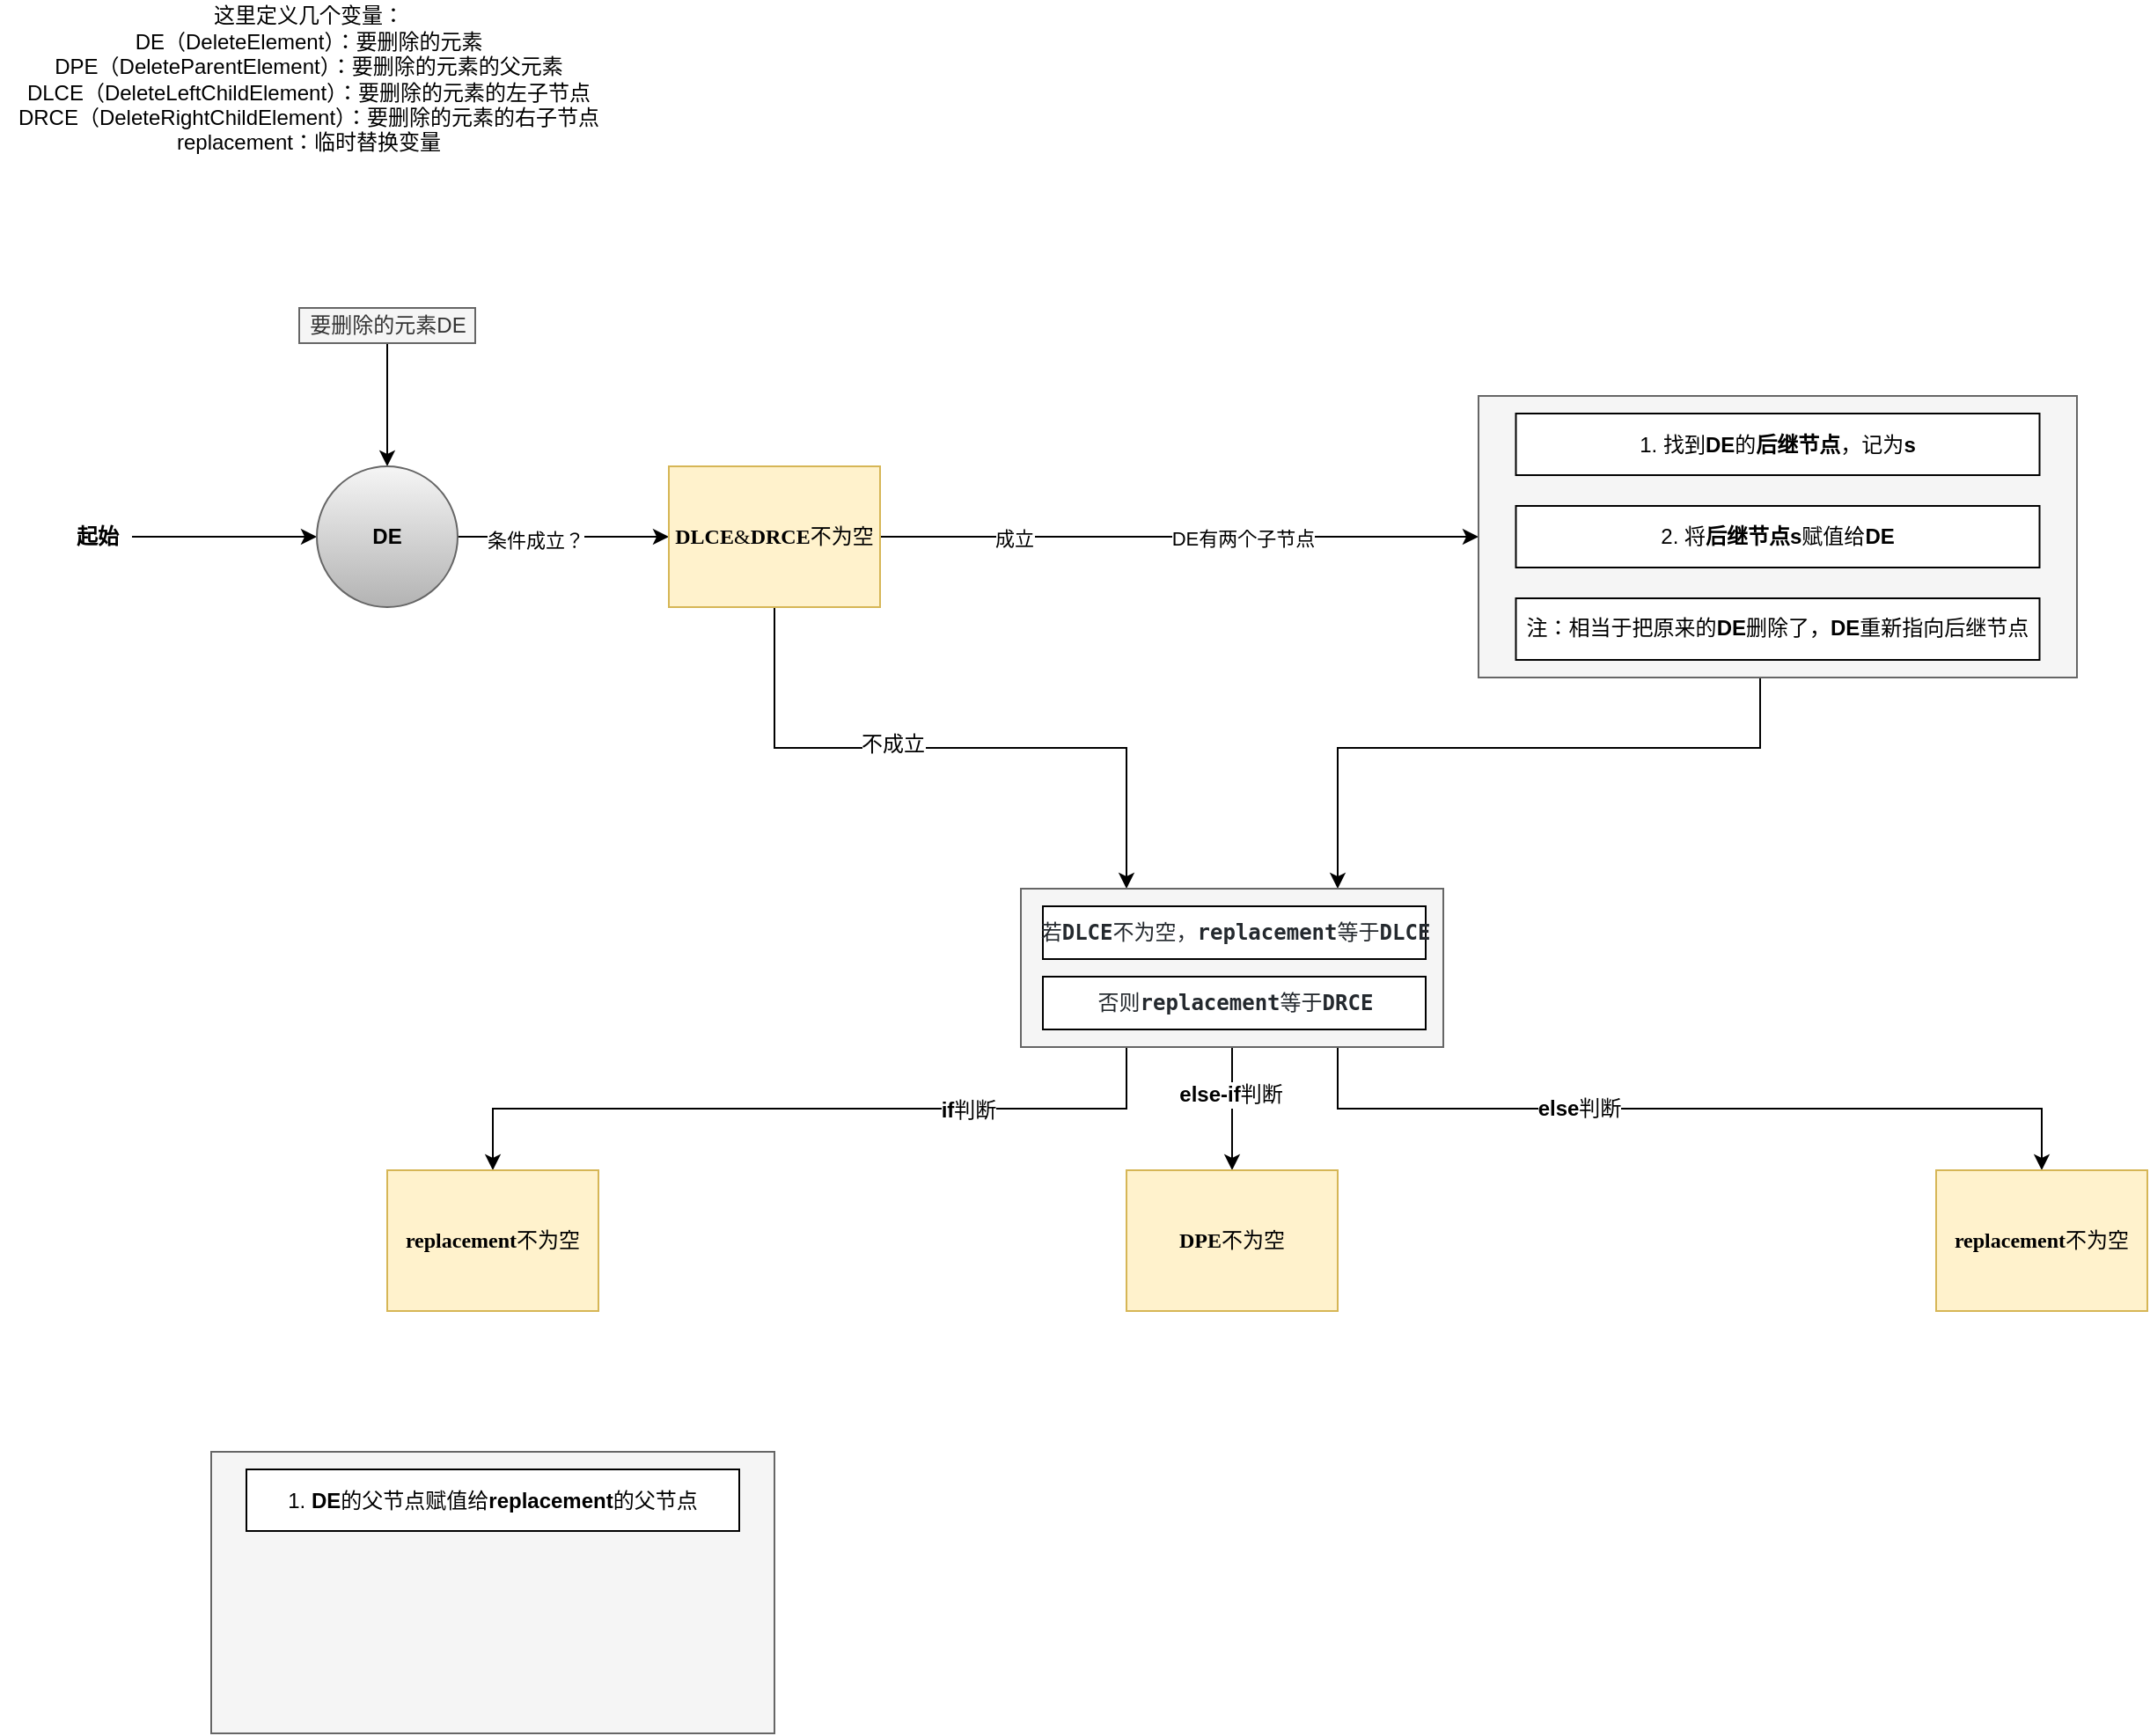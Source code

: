 <mxfile version="14.9.0" type="github">
  <diagram id="dqTE0z3j5utBwTfhuuDI" name="第 1 页">
    <mxGraphModel dx="1317" dy="457" grid="1" gridSize="10" guides="1" tooltips="1" connect="1" arrows="1" fold="1" page="0" pageScale="1" pageWidth="827" pageHeight="1169" math="0" shadow="0">
      <root>
        <mxCell id="0" />
        <mxCell id="1" parent="0" />
        <mxCell id="QXMiSGdsMHIv6WNnIhJc-1" value="" style="edgeStyle=orthogonalEdgeStyle;rounded=0;orthogonalLoop=1;jettySize=auto;html=1;fontFamily=Times New Roman;" edge="1" parent="1" source="QXMiSGdsMHIv6WNnIhJc-2" target="QXMiSGdsMHIv6WNnIhJc-7">
          <mxGeometry relative="1" as="geometry" />
        </mxCell>
        <mxCell id="QXMiSGdsMHIv6WNnIhJc-2" value="要删除的元素DE" style="text;html=1;align=center;verticalAlign=middle;resizable=0;points=[];autosize=1;strokeColor=#666666;fillColor=#f5f5f5;fontColor=#333333;" vertex="1" parent="1">
          <mxGeometry x="150" y="230" width="100" height="20" as="geometry" />
        </mxCell>
        <mxCell id="QXMiSGdsMHIv6WNnIhJc-3" value="" style="edgeStyle=orthogonalEdgeStyle;rounded=0;orthogonalLoop=1;jettySize=auto;html=1;fontFamily=Times New Roman;" edge="1" parent="1" source="QXMiSGdsMHIv6WNnIhJc-4" target="QXMiSGdsMHIv6WNnIhJc-7">
          <mxGeometry relative="1" as="geometry" />
        </mxCell>
        <mxCell id="QXMiSGdsMHIv6WNnIhJc-4" value="&lt;font face=&quot;Tahoma&quot;&gt;起始&lt;/font&gt;" style="text;html=1;align=center;verticalAlign=middle;resizable=0;points=[];autosize=1;strokeColor=none;fontStyle=1;spacingTop=0;spacing=0;fontFamily=Times New Roman;" vertex="1" parent="1">
          <mxGeometry x="15" y="350" width="40" height="20" as="geometry" />
        </mxCell>
        <mxCell id="QXMiSGdsMHIv6WNnIhJc-5" value="" style="edgeStyle=orthogonalEdgeStyle;rounded=0;orthogonalLoop=1;jettySize=auto;html=1;fontFamily=Times New Roman;" edge="1" parent="1" source="QXMiSGdsMHIv6WNnIhJc-7">
          <mxGeometry relative="1" as="geometry">
            <mxPoint x="360" y="360" as="targetPoint" />
          </mxGeometry>
        </mxCell>
        <mxCell id="QXMiSGdsMHIv6WNnIhJc-6" value="条件成立？" style="edgeLabel;html=1;align=center;verticalAlign=middle;resizable=0;points=[];fontFamily=Times New Roman;" vertex="1" connectable="0" parent="QXMiSGdsMHIv6WNnIhJc-5">
          <mxGeometry x="-0.272" y="-2" relative="1" as="geometry">
            <mxPoint as="offset" />
          </mxGeometry>
        </mxCell>
        <mxCell id="QXMiSGdsMHIv6WNnIhJc-7" value="DE" style="ellipse;whiteSpace=wrap;html=1;aspect=fixed;fillColor=#f5f5f5;strokeColor=#666666;fontStyle=1;gradientColor=#b3b3b3;" vertex="1" parent="1">
          <mxGeometry x="160" y="320" width="80" height="80" as="geometry" />
        </mxCell>
        <mxCell id="QXMiSGdsMHIv6WNnIhJc-8" value="" style="edgeStyle=orthogonalEdgeStyle;rounded=0;orthogonalLoop=1;jettySize=auto;html=1;entryX=0;entryY=0.5;entryDx=0;entryDy=0;" edge="1" parent="1" source="QXMiSGdsMHIv6WNnIhJc-12">
          <mxGeometry relative="1" as="geometry">
            <mxPoint x="820" y="360.0" as="targetPoint" />
          </mxGeometry>
        </mxCell>
        <mxCell id="QXMiSGdsMHIv6WNnIhJc-9" value="成立" style="edgeLabel;html=1;align=center;verticalAlign=middle;resizable=0;points=[];" vertex="1" connectable="0" parent="QXMiSGdsMHIv6WNnIhJc-8">
          <mxGeometry x="0.208" y="2" relative="1" as="geometry">
            <mxPoint x="-129" y="2" as="offset" />
          </mxGeometry>
        </mxCell>
        <mxCell id="QXMiSGdsMHIv6WNnIhJc-97" value="DE有两个子节点" style="edgeLabel;html=1;align=center;verticalAlign=middle;resizable=0;points=[];" vertex="1" connectable="0" parent="QXMiSGdsMHIv6WNnIhJc-8">
          <mxGeometry x="0.209" relative="1" as="geometry">
            <mxPoint as="offset" />
          </mxGeometry>
        </mxCell>
        <mxCell id="QXMiSGdsMHIv6WNnIhJc-120" style="edgeStyle=orthogonalEdgeStyle;rounded=0;orthogonalLoop=1;jettySize=auto;html=1;exitX=0.5;exitY=1;exitDx=0;exitDy=0;entryX=0.25;entryY=0;entryDx=0;entryDy=0;fontSize=12;" edge="1" parent="1" source="QXMiSGdsMHIv6WNnIhJc-12" target="QXMiSGdsMHIv6WNnIhJc-98">
          <mxGeometry relative="1" as="geometry" />
        </mxCell>
        <mxCell id="QXMiSGdsMHIv6WNnIhJc-121" value="不成立" style="edgeLabel;html=1;align=center;verticalAlign=middle;resizable=0;points=[];fontSize=12;" vertex="1" connectable="0" parent="QXMiSGdsMHIv6WNnIhJc-120">
          <mxGeometry x="-0.183" y="2" relative="1" as="geometry">
            <mxPoint as="offset" />
          </mxGeometry>
        </mxCell>
        <mxCell id="QXMiSGdsMHIv6WNnIhJc-12" value="&lt;b&gt;DLCE&lt;/b&gt;&amp;amp;&lt;b&gt;DRCE&lt;/b&gt;不为空" style="rounded=0;whiteSpace=wrap;html=1;fontFamily=Times New Roman;align=center;fillColor=#fff2cc;strokeColor=#d6b656;" vertex="1" parent="1">
          <mxGeometry x="360" y="320" width="120" height="80" as="geometry" />
        </mxCell>
        <mxCell id="QXMiSGdsMHIv6WNnIhJc-84" value="这里定义几个变量：&lt;br&gt;DE（DeleteElement）：要删除的元素&lt;br&gt;DPE（DeleteParentElement）：要删除的元素的父元素&lt;br&gt;DLCE（DeleteLeftChildElement）：要删除的元素的左子节点&lt;br&gt;DRCE（DeleteRightChildElement）：要删除的元素的右子节点&lt;br&gt;replacement：临时替换变量" style="text;html=1;align=center;verticalAlign=middle;resizable=0;points=[];autosize=1;strokeColor=none;" vertex="1" parent="1">
          <mxGeometry x="-20" y="55" width="350" height="90" as="geometry" />
        </mxCell>
        <mxCell id="QXMiSGdsMHIv6WNnIhJc-122" style="edgeStyle=orthogonalEdgeStyle;rounded=0;orthogonalLoop=1;jettySize=auto;html=1;exitX=0.5;exitY=1;exitDx=0;exitDy=0;entryX=0.75;entryY=0;entryDx=0;entryDy=0;fontSize=12;" edge="1" parent="1" source="QXMiSGdsMHIv6WNnIhJc-86" target="QXMiSGdsMHIv6WNnIhJc-98">
          <mxGeometry relative="1" as="geometry">
            <Array as="points">
              <mxPoint x="980" y="480" />
              <mxPoint x="740" y="480" />
            </Array>
          </mxGeometry>
        </mxCell>
        <mxCell id="QXMiSGdsMHIv6WNnIhJc-113" style="edgeStyle=orthogonalEdgeStyle;rounded=0;orthogonalLoop=1;jettySize=auto;html=1;exitX=0.25;exitY=1;exitDx=0;exitDy=0;entryX=0.5;entryY=0;entryDx=0;entryDy=0;fontSize=12;" edge="1" parent="1" source="QXMiSGdsMHIv6WNnIhJc-98" target="QXMiSGdsMHIv6WNnIhJc-105">
          <mxGeometry relative="1" as="geometry" />
        </mxCell>
        <mxCell id="QXMiSGdsMHIv6WNnIhJc-114" value="&lt;b&gt;if&lt;/b&gt;判断" style="edgeLabel;html=1;align=center;verticalAlign=middle;resizable=0;points=[];fontSize=12;" vertex="1" connectable="0" parent="QXMiSGdsMHIv6WNnIhJc-113">
          <mxGeometry x="-0.417" y="1" relative="1" as="geometry">
            <mxPoint as="offset" />
          </mxGeometry>
        </mxCell>
        <mxCell id="QXMiSGdsMHIv6WNnIhJc-116" style="edgeStyle=orthogonalEdgeStyle;rounded=0;orthogonalLoop=1;jettySize=auto;html=1;exitX=0.5;exitY=1;exitDx=0;exitDy=0;fontSize=12;entryX=0.5;entryY=0;entryDx=0;entryDy=0;" edge="1" parent="1" source="QXMiSGdsMHIv6WNnIhJc-98" target="QXMiSGdsMHIv6WNnIhJc-124">
          <mxGeometry relative="1" as="geometry">
            <mxPoint x="680" y="710" as="targetPoint" />
          </mxGeometry>
        </mxCell>
        <mxCell id="QXMiSGdsMHIv6WNnIhJc-117" value="&lt;b&gt;else-if&lt;/b&gt;判断" style="edgeLabel;html=1;align=center;verticalAlign=middle;resizable=0;points=[];fontSize=12;" vertex="1" connectable="0" parent="QXMiSGdsMHIv6WNnIhJc-116">
          <mxGeometry x="-0.247" y="-1" relative="1" as="geometry">
            <mxPoint as="offset" />
          </mxGeometry>
        </mxCell>
        <mxCell id="QXMiSGdsMHIv6WNnIhJc-118" style="edgeStyle=orthogonalEdgeStyle;rounded=0;orthogonalLoop=1;jettySize=auto;html=1;exitX=0.75;exitY=1;exitDx=0;exitDy=0;entryX=0.5;entryY=0;entryDx=0;entryDy=0;fontSize=12;" edge="1" parent="1" source="QXMiSGdsMHIv6WNnIhJc-98" target="QXMiSGdsMHIv6WNnIhJc-112">
          <mxGeometry relative="1" as="geometry" />
        </mxCell>
        <mxCell id="QXMiSGdsMHIv6WNnIhJc-119" value="&lt;b&gt;else&lt;/b&gt;判断" style="edgeLabel;html=1;align=center;verticalAlign=middle;resizable=0;points=[];fontSize=12;" vertex="1" connectable="0" parent="QXMiSGdsMHIv6WNnIhJc-118">
          <mxGeometry x="-0.269" relative="1" as="geometry">
            <mxPoint as="offset" />
          </mxGeometry>
        </mxCell>
        <mxCell id="QXMiSGdsMHIv6WNnIhJc-98" value="&lt;pre style=&quot;color: rgb(36 , 41 , 46) ; font-family: &amp;#34;jetbrains mono&amp;#34; , monospace ; font-size: 12px&quot;&gt;&lt;br&gt;&lt;/pre&gt;" style="rounded=0;whiteSpace=wrap;html=1;fillColor=#f5f5f5;strokeColor=#666666;fontColor=#333333;fontSize=12;" vertex="1" parent="1">
          <mxGeometry x="560" y="560" width="240" height="90" as="geometry" />
        </mxCell>
        <mxCell id="QXMiSGdsMHIv6WNnIhJc-105" value="&lt;b&gt;replacement&lt;/b&gt;不为空" style="rounded=0;whiteSpace=wrap;html=1;fontFamily=Times New Roman;align=center;fillColor=#fff2cc;strokeColor=#d6b656;fontStyle=0" vertex="1" parent="1">
          <mxGeometry x="200" y="720" width="120" height="80" as="geometry" />
        </mxCell>
        <mxCell id="QXMiSGdsMHIv6WNnIhJc-106" value="&lt;pre style=&quot;color: rgb(36 , 41 , 46) ; font-family: &amp;#34;jetbrains mono&amp;#34; , monospace&quot;&gt;若&lt;b&gt;DLCE&lt;/b&gt;不为空，&lt;b&gt;replacement&lt;/b&gt;等于&lt;b&gt;DLCE&lt;/b&gt;&lt;/pre&gt;" style="rounded=0;whiteSpace=wrap;html=1;align=center;" vertex="1" parent="1">
          <mxGeometry x="572.5" y="570" width="217.5" height="30" as="geometry" />
        </mxCell>
        <mxCell id="QXMiSGdsMHIv6WNnIhJc-108" value="&lt;pre style=&quot;color: rgb(36 , 41 , 46) ; font-family: &amp;#34;jetbrains mono&amp;#34; , monospace&quot;&gt;&lt;span style=&quot;white-space: normal&quot;&gt;否则&lt;b&gt;replacement&lt;/b&gt;等于&lt;b&gt;DRCE&lt;/b&gt;&lt;/span&gt;&lt;br&gt;&lt;/pre&gt;" style="rounded=0;whiteSpace=wrap;html=1;align=center;" vertex="1" parent="1">
          <mxGeometry x="572.5" y="610" width="217.5" height="30" as="geometry" />
        </mxCell>
        <mxCell id="QXMiSGdsMHIv6WNnIhJc-112" value="&lt;b&gt;replacement&lt;/b&gt;不为空" style="rounded=0;whiteSpace=wrap;html=1;fontFamily=Times New Roman;align=center;fillColor=#fff2cc;strokeColor=#d6b656;fontStyle=0" vertex="1" parent="1">
          <mxGeometry x="1080" y="720" width="120" height="80" as="geometry" />
        </mxCell>
        <mxCell id="QXMiSGdsMHIv6WNnIhJc-123" value="" style="rounded=0;whiteSpace=wrap;html=1;fillColor=#f5f5f5;strokeColor=#666666;fontColor=#333333;" vertex="1" parent="1">
          <mxGeometry x="100" y="880" width="320" height="160" as="geometry" />
        </mxCell>
        <mxCell id="QXMiSGdsMHIv6WNnIhJc-124" value="&lt;b&gt;DPE&lt;/b&gt;不为空" style="rounded=0;whiteSpace=wrap;html=1;fontFamily=Times New Roman;align=center;fillColor=#fff2cc;strokeColor=#d6b656;fontStyle=0" vertex="1" parent="1">
          <mxGeometry x="620" y="720" width="120" height="80" as="geometry" />
        </mxCell>
        <mxCell id="QXMiSGdsMHIv6WNnIhJc-125" value="1.&amp;nbsp;&lt;b&gt;DE&lt;/b&gt;的父节点赋值给&lt;b&gt;replacement&lt;/b&gt;的父节点" style="rounded=0;whiteSpace=wrap;html=1;align=center;" vertex="1" parent="1">
          <mxGeometry x="120" y="890.003" width="280" height="35" as="geometry" />
        </mxCell>
        <mxCell id="QXMiSGdsMHIv6WNnIhJc-126" value="" style="group" vertex="1" connectable="0" parent="1">
          <mxGeometry x="820" y="280" width="340" height="160" as="geometry" />
        </mxCell>
        <mxCell id="QXMiSGdsMHIv6WNnIhJc-86" value="" style="rounded=0;whiteSpace=wrap;html=1;fillColor=#f5f5f5;strokeColor=#666666;fontColor=#333333;" vertex="1" parent="QXMiSGdsMHIv6WNnIhJc-126">
          <mxGeometry width="340" height="160" as="geometry" />
        </mxCell>
        <mxCell id="QXMiSGdsMHIv6WNnIhJc-90" value="1. 找到&lt;b&gt;DE&lt;/b&gt;的&lt;b&gt;后继节点&lt;/b&gt;，记为&lt;b&gt;s&lt;/b&gt;" style="rounded=0;whiteSpace=wrap;html=1;align=center;" vertex="1" parent="QXMiSGdsMHIv6WNnIhJc-126">
          <mxGeometry x="21.25" y="10.003" width="297.5" height="35" as="geometry" />
        </mxCell>
        <mxCell id="QXMiSGdsMHIv6WNnIhJc-92" value="2.&amp;nbsp;将&lt;b&gt;后继节点s&lt;/b&gt;赋值给&lt;b&gt;DE&lt;/b&gt;" style="rounded=0;whiteSpace=wrap;html=1;align=center;" vertex="1" parent="QXMiSGdsMHIv6WNnIhJc-126">
          <mxGeometry x="21.25" y="62.497" width="297.5" height="35" as="geometry" />
        </mxCell>
        <mxCell id="QXMiSGdsMHIv6WNnIhJc-95" value="注：相当于把原来的&lt;b&gt;DE&lt;/b&gt;删除了，&lt;b&gt;DE&lt;/b&gt;重新指向后继节点" style="rounded=0;whiteSpace=wrap;html=1;" vertex="1" parent="QXMiSGdsMHIv6WNnIhJc-126">
          <mxGeometry x="21.25" y="114.997" width="297.5" height="35" as="geometry" />
        </mxCell>
      </root>
    </mxGraphModel>
  </diagram>
</mxfile>
